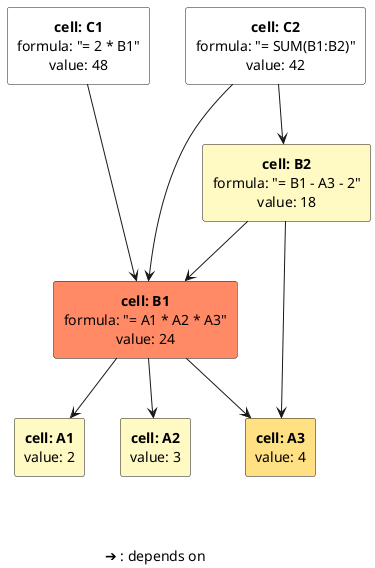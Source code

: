 @startuml
skinparam defaultTextAlignment center

rectangle "<b>cell: C1\nformula: "= 2 * B1"\nvalue: 48" as C1 #White
rectangle "<b>cell: C2\nformula: "= SUM(B1:B2)"\nvalue: 42" as C2 #White

rectangle "<b>cell: B1\nformula: "= A1 * A2 * A3"\nvalue: 24" as B1  #FF8A65


rectangle "<b>cell: B2\nformula: "= B1 - A3 - 2"\nvalue: 18" as B2 #FFF9C4


rectangle "<b>cell: A1\nvalue: 2" as A1 #FFF9C4
rectangle "<b>cell: A2\nvalue: 3" as A2 #FFF9C4
rectangle "<b>cell: A3\nvalue: 4" as A3 #FFE082


label "➔ : depends on" as l

C1 -->B1

C2 -->B1
C2 -->B2

B1 --> A1
B1 --> A2
B1 --> A3

B2 --> A3
B2 --> B1

l -[hidden]up-> A2
C1 -[hidden]right-> C2
@enduml